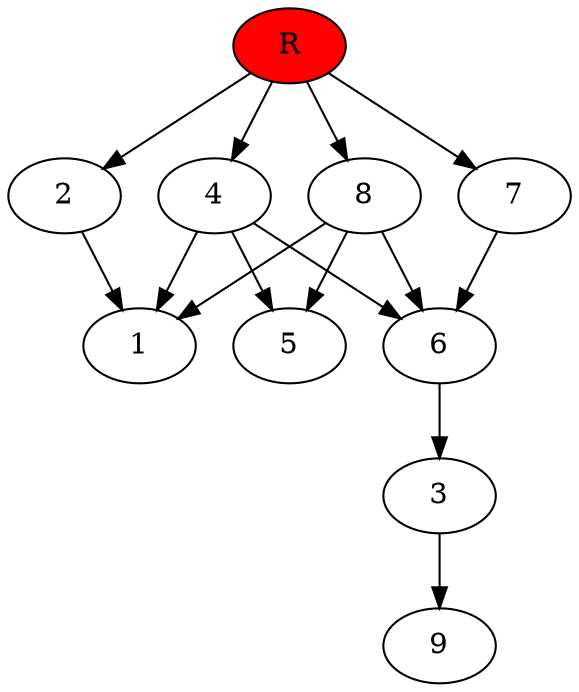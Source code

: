 digraph prb1763 {
	1
	2
	3
	4
	5
	6
	7
	8
	R [fillcolor="#ff0000" style=filled]
	2 -> 1
	3 -> 9
	4 -> 1
	4 -> 5
	4 -> 6
	6 -> 3
	7 -> 6
	8 -> 1
	8 -> 5
	8 -> 6
	R -> 2
	R -> 4
	R -> 7
	R -> 8
}
